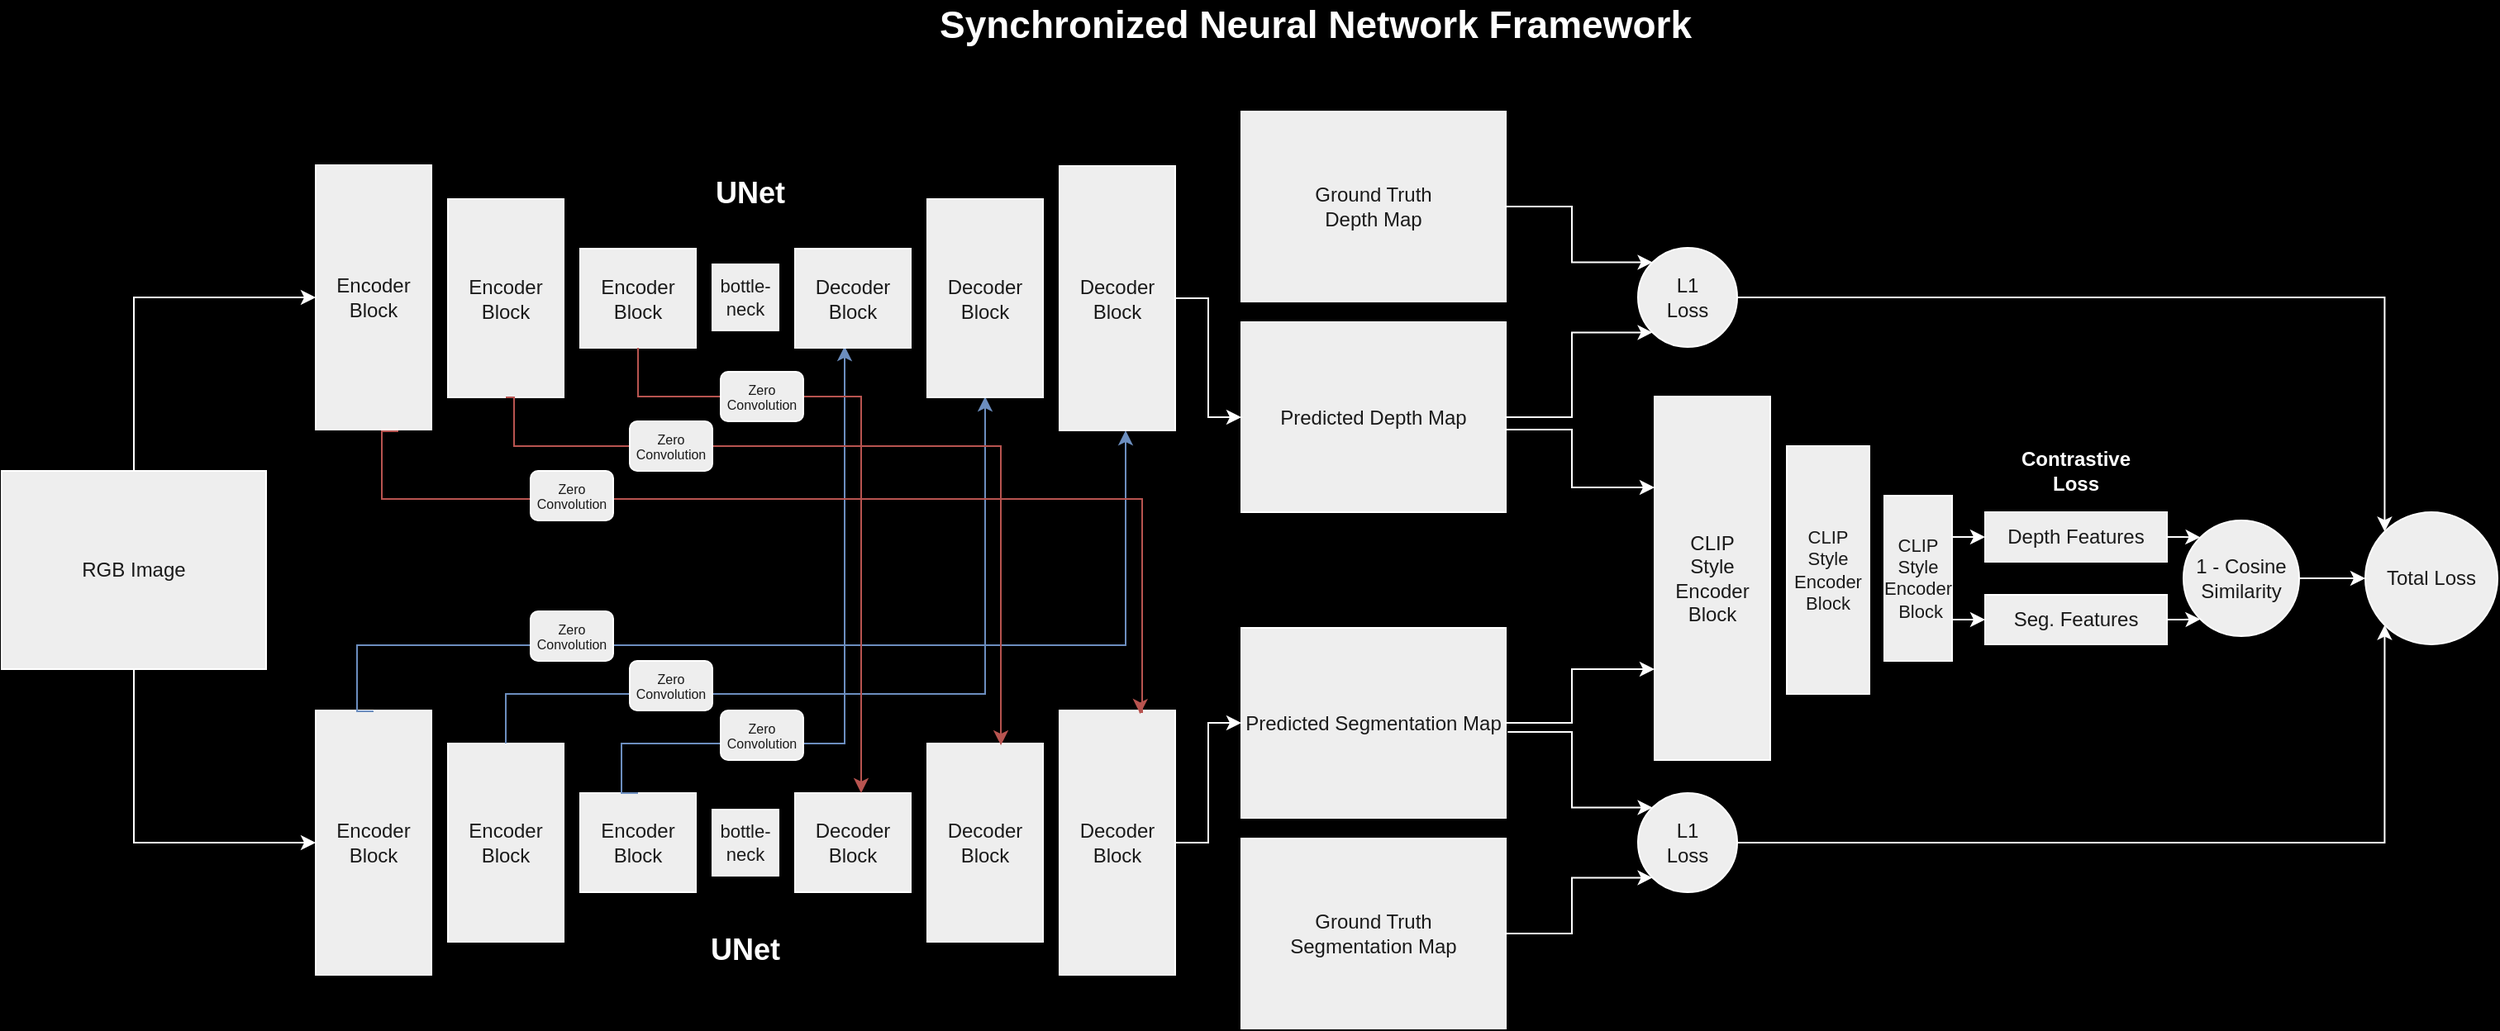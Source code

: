 <mxfile version="22.1.8" type="device">
  <diagram id="6a731a19-8d31-9384-78a2-239565b7b9f0" name="Page-1">
    <mxGraphModel dx="1690" dy="938" grid="0" gridSize="10" guides="1" tooltips="1" connect="1" arrows="1" fold="1" page="1" pageScale="1" pageWidth="1169" pageHeight="827" background="#000000" math="0" shadow="0">
      <root>
        <mxCell id="0" />
        <mxCell id="1" parent="0" />
        <mxCell id="koA_t-t6lnPqUF0BLal_-56" value="RGB Image" style="rounded=0;whiteSpace=wrap;html=1;labelBackgroundColor=none;fillColor=#EEEEEE;strokeColor=#FFFFFF;fontColor=#1A1A1A;" parent="1" vertex="1">
          <mxGeometry x="130" y="405" width="160" height="120" as="geometry" />
        </mxCell>
        <mxCell id="koA_t-t6lnPqUF0BLal_-70" value="&lt;div&gt;Encoder&lt;/div&gt;&lt;div&gt;Block&lt;br&gt;&lt;/div&gt;" style="rounded=0;whiteSpace=wrap;html=1;labelBackgroundColor=none;fillColor=#EEEEEE;strokeColor=#FFFFFF;fontColor=#1A1A1A;" parent="1" vertex="1">
          <mxGeometry x="320" y="550" width="70" height="160" as="geometry" />
        </mxCell>
        <mxCell id="koA_t-t6lnPqUF0BLal_-71" value="&lt;div&gt;Encoder&lt;/div&gt;&lt;div&gt;Block&lt;br&gt;&lt;/div&gt;" style="rounded=0;whiteSpace=wrap;html=1;labelBackgroundColor=none;fillColor=#EEEEEE;strokeColor=#FFFFFF;fontColor=#1A1A1A;" parent="1" vertex="1">
          <mxGeometry x="400" y="570" width="70" height="120" as="geometry" />
        </mxCell>
        <mxCell id="koA_t-t6lnPqUF0BLal_-72" value="&lt;div&gt;Encoder&lt;/div&gt;&lt;div&gt;Block&lt;br&gt;&lt;/div&gt;" style="rounded=0;whiteSpace=wrap;html=1;labelBackgroundColor=none;fillColor=#EEEEEE;strokeColor=#FFFFFF;fontColor=#1A1A1A;" parent="1" vertex="1">
          <mxGeometry x="480" y="600" width="70" height="60" as="geometry" />
        </mxCell>
        <mxCell id="koA_t-t6lnPqUF0BLal_-73" value="&lt;div&gt;Decoder&lt;/div&gt;&lt;div&gt;Block&lt;br&gt;&lt;/div&gt;" style="rounded=0;whiteSpace=wrap;html=1;direction=west;labelBackgroundColor=none;fillColor=#EEEEEE;strokeColor=#FFFFFF;fontColor=#1A1A1A;" parent="1" vertex="1">
          <mxGeometry x="770" y="550" width="70" height="160" as="geometry" />
        </mxCell>
        <mxCell id="koA_t-t6lnPqUF0BLal_-74" value="&lt;div&gt;Decoder&lt;/div&gt;&lt;div&gt;Block&lt;br&gt;&lt;/div&gt;" style="rounded=0;whiteSpace=wrap;html=1;direction=west;labelBackgroundColor=none;fillColor=#EEEEEE;strokeColor=#FFFFFF;fontColor=#1A1A1A;" parent="1" vertex="1">
          <mxGeometry x="690" y="570" width="70" height="120" as="geometry" />
        </mxCell>
        <mxCell id="koA_t-t6lnPqUF0BLal_-75" value="&lt;div&gt;Decoder&lt;/div&gt;&lt;div&gt;Block&lt;br&gt;&lt;/div&gt;" style="rounded=0;whiteSpace=wrap;html=1;direction=west;labelBackgroundColor=none;fillColor=#EEEEEE;strokeColor=#FFFFFF;fontColor=#1A1A1A;" parent="1" vertex="1">
          <mxGeometry x="610" y="600" width="70" height="60" as="geometry" />
        </mxCell>
        <mxCell id="koA_t-t6lnPqUF0BLal_-76" value="&lt;div style=&quot;font-size: 11px;&quot;&gt;&lt;font style=&quot;font-size: 11px;&quot;&gt;bottle-&lt;/font&gt;&lt;/div&gt;&lt;div style=&quot;font-size: 11px;&quot;&gt;&lt;font style=&quot;font-size: 11px;&quot;&gt;neck&lt;font style=&quot;font-size: 11px;&quot;&gt;&lt;br&gt;&lt;/font&gt;&lt;/font&gt;&lt;/div&gt;" style="rounded=0;whiteSpace=wrap;html=1;labelBackgroundColor=none;fillColor=#EEEEEE;strokeColor=#FFFFFF;fontColor=#1A1A1A;" parent="1" vertex="1">
          <mxGeometry x="560" y="610" width="40" height="40" as="geometry" />
        </mxCell>
        <mxCell id="koA_t-t6lnPqUF0BLal_-78" value="" style="endArrow=classic;html=1;rounded=0;edgeStyle=orthogonalEdgeStyle;entryX=0.5;entryY=0;entryDx=0;entryDy=0;exitX=0.5;exitY=0;exitDx=0;exitDy=0;labelBackgroundColor=none;strokeColor=#6c8ebf;fontColor=default;fillColor=#dae8fc;" parent="1" source="koA_t-t6lnPqUF0BLal_-71" edge="1">
          <mxGeometry width="50" height="50" relative="1" as="geometry">
            <mxPoint x="470" y="474.5" as="sourcePoint" />
            <mxPoint x="725" y="360" as="targetPoint" />
            <Array as="points">
              <mxPoint x="435" y="540" />
              <mxPoint x="725" y="540" />
            </Array>
          </mxGeometry>
        </mxCell>
        <mxCell id="koA_t-t6lnPqUF0BLal_-82" value="" style="endArrow=classic;html=1;rounded=0;edgeStyle=orthogonalEdgeStyle;exitX=0.5;exitY=0;exitDx=0;exitDy=0;labelBackgroundColor=none;strokeColor=#6c8ebf;fontColor=default;fillColor=#dae8fc;" parent="1" source="koA_t-t6lnPqUF0BLal_-72" edge="1">
          <mxGeometry width="50" height="50" relative="1" as="geometry">
            <mxPoint x="520" y="500" as="sourcePoint" />
            <mxPoint x="640" y="329.5" as="targetPoint" />
            <Array as="points">
              <mxPoint x="505" y="600" />
              <mxPoint x="505" y="570" />
              <mxPoint x="640" y="570" />
            </Array>
          </mxGeometry>
        </mxCell>
        <mxCell id="koA_t-t6lnPqUF0BLal_-83" value="" style="endArrow=classic;html=1;rounded=0;edgeStyle=orthogonalEdgeStyle;exitX=0.5;exitY=0;exitDx=0;exitDy=0;labelBackgroundColor=none;strokeColor=#6c8ebf;fontColor=default;fillColor=#dae8fc;" parent="1" edge="1">
          <mxGeometry width="50" height="50" relative="1" as="geometry">
            <mxPoint x="355" y="550.5" as="sourcePoint" />
            <mxPoint x="810" y="380.5" as="targetPoint" />
            <Array as="points">
              <mxPoint x="345" y="550.5" />
              <mxPoint x="345" y="510.5" />
              <mxPoint x="810" y="510.5" />
            </Array>
          </mxGeometry>
        </mxCell>
        <mxCell id="koA_t-t6lnPqUF0BLal_-88" value="&lt;div&gt;Encoder&lt;/div&gt;&lt;div&gt;Block&lt;br&gt;&lt;/div&gt;" style="rounded=0;whiteSpace=wrap;html=1;flipV=1;labelBackgroundColor=none;fillColor=#EEEEEE;strokeColor=#FFFFFF;fontColor=#1A1A1A;" parent="1" vertex="1">
          <mxGeometry x="320" y="220" width="70" height="160" as="geometry" />
        </mxCell>
        <mxCell id="koA_t-t6lnPqUF0BLal_-89" value="&lt;div&gt;Encoder&lt;/div&gt;&lt;div&gt;Block&lt;br&gt;&lt;/div&gt;" style="rounded=0;whiteSpace=wrap;html=1;flipV=1;labelBackgroundColor=none;fillColor=#EEEEEE;strokeColor=#FFFFFF;fontColor=#1A1A1A;" parent="1" vertex="1">
          <mxGeometry x="400" y="240.5" width="70" height="120" as="geometry" />
        </mxCell>
        <mxCell id="koA_t-t6lnPqUF0BLal_-90" value="&lt;div&gt;Encoder&lt;/div&gt;&lt;div&gt;Block&lt;br&gt;&lt;/div&gt;" style="rounded=0;whiteSpace=wrap;html=1;flipV=1;labelBackgroundColor=none;fillColor=#EEEEEE;strokeColor=#FFFFFF;fontColor=#1A1A1A;" parent="1" vertex="1">
          <mxGeometry x="480" y="270.5" width="70" height="60" as="geometry" />
        </mxCell>
        <mxCell id="koA_t-t6lnPqUF0BLal_-91" value="&lt;div&gt;Decoder&lt;/div&gt;&lt;div&gt;Block&lt;br&gt;&lt;/div&gt;" style="rounded=0;whiteSpace=wrap;html=1;direction=west;flipV=1;labelBackgroundColor=none;fillColor=#EEEEEE;strokeColor=#FFFFFF;fontColor=#1A1A1A;" parent="1" vertex="1">
          <mxGeometry x="770" y="220.5" width="70" height="160" as="geometry" />
        </mxCell>
        <mxCell id="koA_t-t6lnPqUF0BLal_-92" value="&lt;div&gt;Decoder&lt;/div&gt;&lt;div&gt;Block&lt;br&gt;&lt;/div&gt;" style="rounded=0;whiteSpace=wrap;html=1;direction=west;flipV=1;labelBackgroundColor=none;fillColor=#EEEEEE;strokeColor=#FFFFFF;fontColor=#1A1A1A;" parent="1" vertex="1">
          <mxGeometry x="690" y="240.5" width="70" height="120" as="geometry" />
        </mxCell>
        <mxCell id="koA_t-t6lnPqUF0BLal_-93" value="&lt;div&gt;Decoder&lt;/div&gt;&lt;div&gt;Block&lt;br&gt;&lt;/div&gt;" style="rounded=0;whiteSpace=wrap;html=1;direction=west;flipV=1;labelBackgroundColor=none;fillColor=#EEEEEE;strokeColor=#FFFFFF;fontColor=#1A1A1A;" parent="1" vertex="1">
          <mxGeometry x="610" y="270.5" width="70" height="60" as="geometry" />
        </mxCell>
        <mxCell id="koA_t-t6lnPqUF0BLal_-94" value="&lt;div style=&quot;font-size: 11px;&quot;&gt;&lt;font style=&quot;font-size: 11px;&quot;&gt;bottle-&lt;/font&gt;&lt;/div&gt;&lt;div style=&quot;font-size: 11px;&quot;&gt;&lt;font style=&quot;font-size: 11px;&quot;&gt;neck&lt;font style=&quot;font-size: 11px;&quot;&gt;&lt;br&gt;&lt;/font&gt;&lt;/font&gt;&lt;/div&gt;" style="rounded=0;whiteSpace=wrap;html=1;flipV=1;labelBackgroundColor=none;fillColor=#EEEEEE;strokeColor=#FFFFFF;fontColor=#1A1A1A;" parent="1" vertex="1">
          <mxGeometry x="560" y="280" width="40" height="40" as="geometry" />
        </mxCell>
        <mxCell id="koA_t-t6lnPqUF0BLal_-95" value="" style="endArrow=classic;html=1;rounded=0;edgeStyle=orthogonalEdgeStyle;entryX=0.364;entryY=0.991;entryDx=0;entryDy=0;strokeColor=#b85450;exitX=0.5;exitY=1;exitDx=0;exitDy=0;entryPerimeter=0;labelBackgroundColor=none;fontColor=default;fillColor=#f8cecc;" parent="1" source="koA_t-t6lnPqUF0BLal_-89" target="koA_t-t6lnPqUF0BLal_-74" edge="1">
          <mxGeometry width="50" height="50" relative="1" as="geometry">
            <mxPoint x="440" y="345" as="sourcePoint" />
            <mxPoint x="730" y="554.5" as="targetPoint" />
            <Array as="points">
              <mxPoint x="440" y="361" />
              <mxPoint x="440" y="390" />
              <mxPoint x="735" y="390" />
            </Array>
          </mxGeometry>
        </mxCell>
        <mxCell id="koA_t-t6lnPqUF0BLal_-96" value="" style="endArrow=classic;html=1;rounded=0;edgeStyle=orthogonalEdgeStyle;strokeColor=#b85450;exitX=0.5;exitY=1;exitDx=0;exitDy=0;labelBackgroundColor=none;fontColor=default;fillColor=#f8cecc;" parent="1" source="koA_t-t6lnPqUF0BLal_-90" edge="1">
          <mxGeometry width="50" height="50" relative="1" as="geometry">
            <mxPoint x="540" y="330" as="sourcePoint" />
            <mxPoint x="650" y="600" as="targetPoint" />
            <Array as="points">
              <mxPoint x="515" y="360" />
              <mxPoint x="650" y="360" />
              <mxPoint x="650" y="600" />
            </Array>
          </mxGeometry>
        </mxCell>
        <mxCell id="koA_t-t6lnPqUF0BLal_-97" value="" style="endArrow=classic;html=1;rounded=0;edgeStyle=orthogonalEdgeStyle;strokeColor=#b85450;entryX=0.303;entryY=0.987;entryDx=0;entryDy=0;entryPerimeter=0;labelBackgroundColor=none;fontColor=default;fillColor=#f8cecc;" parent="1" target="koA_t-t6lnPqUF0BLal_-73" edge="1">
          <mxGeometry width="50" height="50" relative="1" as="geometry">
            <mxPoint x="370" y="381" as="sourcePoint" />
            <mxPoint x="805" y="550.5" as="targetPoint" />
            <Array as="points">
              <mxPoint x="360" y="381" />
              <mxPoint x="360" y="422" />
              <mxPoint x="820" y="422" />
              <mxPoint x="820" y="551" />
              <mxPoint x="819" y="551" />
            </Array>
          </mxGeometry>
        </mxCell>
        <mxCell id="koA_t-t6lnPqUF0BLal_-99" value="Predicted Depth Map" style="rounded=0;whiteSpace=wrap;html=1;labelBackgroundColor=none;fillColor=#EEEEEE;strokeColor=#FFFFFF;fontColor=#1A1A1A;" parent="1" vertex="1">
          <mxGeometry x="880" y="315" width="160" height="115" as="geometry" />
        </mxCell>
        <mxCell id="koA_t-t6lnPqUF0BLal_-100" value="Predicted Segmentation Map" style="rounded=0;whiteSpace=wrap;html=1;labelBackgroundColor=none;fillColor=#EEEEEE;strokeColor=#FFFFFF;fontColor=#1A1A1A;" parent="1" vertex="1">
          <mxGeometry x="880" y="500" width="160" height="115" as="geometry" />
        </mxCell>
        <mxCell id="koA_t-t6lnPqUF0BLal_-101" value="&lt;div&gt;Ground Truth &lt;br&gt;&lt;/div&gt;&lt;div&gt;Depth Map&lt;br&gt;&lt;/div&gt;" style="rounded=0;whiteSpace=wrap;html=1;labelBackgroundColor=none;fillColor=#EEEEEE;strokeColor=#FFFFFF;fontColor=#1A1A1A;" parent="1" vertex="1">
          <mxGeometry x="880" y="187.5" width="160" height="115" as="geometry" />
        </mxCell>
        <mxCell id="koA_t-t6lnPqUF0BLal_-102" value="&lt;div&gt;Ground Truth &lt;br&gt;&lt;/div&gt;&lt;div&gt;Segmentation Map&lt;br&gt;&lt;/div&gt;" style="rounded=0;whiteSpace=wrap;html=1;labelBackgroundColor=none;fillColor=#EEEEEE;strokeColor=#FFFFFF;fontColor=#1A1A1A;" parent="1" vertex="1">
          <mxGeometry x="880" y="627.5" width="160" height="115" as="geometry" />
        </mxCell>
        <mxCell id="koA_t-t6lnPqUF0BLal_-103" value="&lt;div&gt;CLIP&lt;/div&gt;&lt;div&gt;Style&lt;/div&gt;&lt;div&gt;Encoder Block&lt;br&gt;&lt;/div&gt;" style="rounded=0;whiteSpace=wrap;html=1;flipV=1;labelBackgroundColor=none;fillColor=#EEEEEE;strokeColor=#FFFFFF;fontColor=#1A1A1A;" parent="1" vertex="1">
          <mxGeometry x="1130" y="360" width="70" height="220" as="geometry" />
        </mxCell>
        <mxCell id="koA_t-t6lnPqUF0BLal_-104" value="&lt;div style=&quot;font-size: 11px;&quot;&gt;&lt;font style=&quot;font-size: 11px;&quot;&gt;CLIP&lt;/font&gt;&lt;/div&gt;&lt;div style=&quot;font-size: 11px;&quot;&gt;&lt;font style=&quot;font-size: 11px;&quot;&gt;Style&lt;/font&gt;&lt;/div&gt;&lt;div style=&quot;font-size: 11px;&quot;&gt;&lt;font style=&quot;font-size: 11px;&quot;&gt;Encoder Block&lt;br&gt;&lt;/font&gt;&lt;/div&gt;" style="rounded=0;whiteSpace=wrap;html=1;flipV=1;labelBackgroundColor=none;fillColor=#EEEEEE;strokeColor=#FFFFFF;fontColor=#1A1A1A;" parent="1" vertex="1">
          <mxGeometry x="1210" y="390" width="50" height="150" as="geometry" />
        </mxCell>
        <mxCell id="koA_t-t6lnPqUF0BLal_-105" value="&lt;div style=&quot;font-size: 11px;&quot;&gt;&lt;font style=&quot;font-size: 11px;&quot;&gt;CLIP&lt;/font&gt;&lt;/div&gt;&lt;div style=&quot;font-size: 11px;&quot;&gt;&lt;font style=&quot;font-size: 11px;&quot;&gt;Style&lt;/font&gt;&lt;/div&gt;&lt;div style=&quot;font-size: 11px;&quot;&gt;&lt;font style=&quot;font-size: 11px;&quot;&gt;Encoder&lt;br&gt;&lt;/font&gt;&lt;/div&gt;&lt;font style=&quot;font-size: 11px;&quot;&gt;&amp;nbsp;Block&lt;/font&gt;" style="rounded=0;whiteSpace=wrap;html=1;flipV=1;labelBackgroundColor=none;fillColor=#EEEEEE;strokeColor=#FFFFFF;fontColor=#1A1A1A;" parent="1" vertex="1">
          <mxGeometry x="1269" y="420" width="41" height="100" as="geometry" />
        </mxCell>
        <mxCell id="koA_t-t6lnPqUF0BLal_-109" value="&lt;div&gt;L1&lt;/div&gt;&lt;div&gt;Loss&lt;br&gt;&lt;/div&gt;" style="ellipse;whiteSpace=wrap;html=1;aspect=fixed;labelBackgroundColor=none;fillColor=#EEEEEE;strokeColor=#FFFFFF;fontColor=#1A1A1A;" parent="1" vertex="1">
          <mxGeometry x="1120" y="270" width="60" height="60" as="geometry" />
        </mxCell>
        <mxCell id="koA_t-t6lnPqUF0BLal_-110" value="&lt;div&gt;1 - Cosine&lt;/div&gt;&lt;div&gt;Similarity&lt;br&gt;&lt;/div&gt;" style="ellipse;whiteSpace=wrap;html=1;aspect=fixed;labelBackgroundColor=none;fillColor=#EEEEEE;strokeColor=#FFFFFF;fontColor=#1A1A1A;" parent="1" vertex="1">
          <mxGeometry x="1450" y="435" width="70" height="70" as="geometry" />
        </mxCell>
        <mxCell id="koA_t-t6lnPqUF0BLal_-113" value="&lt;p style=&quot;line-height: 60%; font-size: 11px;&quot;&gt;&lt;font style=&quot;font-size: 8px;&quot;&gt;Zero Convolution&lt;/font&gt;&lt;/p&gt;" style="rounded=1;whiteSpace=wrap;html=1;labelBackgroundColor=none;fillColor=#EEEEEE;strokeColor=#FFFFFF;fontColor=#1A1A1A;" parent="1" vertex="1">
          <mxGeometry x="565" y="345" width="50" height="30" as="geometry" />
        </mxCell>
        <mxCell id="koA_t-t6lnPqUF0BLal_-116" value="&lt;p style=&quot;line-height: 60%; font-size: 11px;&quot;&gt;&lt;font style=&quot;font-size: 8px;&quot;&gt;Zero Convolution&lt;/font&gt;&lt;/p&gt;" style="rounded=1;whiteSpace=wrap;html=1;labelBackgroundColor=none;fillColor=#EEEEEE;strokeColor=#FFFFFF;fontColor=#1A1A1A;" parent="1" vertex="1">
          <mxGeometry x="510" y="375" width="50" height="30" as="geometry" />
        </mxCell>
        <mxCell id="koA_t-t6lnPqUF0BLal_-117" value="&lt;p style=&quot;line-height: 60%; font-size: 11px;&quot;&gt;&lt;font style=&quot;font-size: 8px;&quot;&gt;Zero Convolution&lt;/font&gt;&lt;/p&gt;" style="rounded=1;whiteSpace=wrap;html=1;labelBackgroundColor=none;fillColor=#EEEEEE;strokeColor=#FFFFFF;fontColor=#1A1A1A;" parent="1" vertex="1">
          <mxGeometry x="450" y="405" width="50" height="30" as="geometry" />
        </mxCell>
        <mxCell id="koA_t-t6lnPqUF0BLal_-118" value="&lt;p style=&quot;line-height: 60%; font-size: 11px;&quot;&gt;&lt;font style=&quot;font-size: 8px;&quot;&gt;Zero Convolution&lt;/font&gt;&lt;/p&gt;" style="rounded=1;whiteSpace=wrap;html=1;labelBackgroundColor=none;fillColor=#EEEEEE;strokeColor=#FFFFFF;fontColor=#1A1A1A;" parent="1" vertex="1">
          <mxGeometry x="450" y="490" width="50" height="30" as="geometry" />
        </mxCell>
        <mxCell id="koA_t-t6lnPqUF0BLal_-119" value="&lt;p style=&quot;line-height: 60%; font-size: 11px;&quot;&gt;&lt;font style=&quot;font-size: 8px;&quot;&gt;Zero Convolution&lt;/font&gt;&lt;/p&gt;" style="rounded=1;whiteSpace=wrap;html=1;labelBackgroundColor=none;fillColor=#EEEEEE;strokeColor=#FFFFFF;fontColor=#1A1A1A;" parent="1" vertex="1">
          <mxGeometry x="565" y="550" width="50" height="30" as="geometry" />
        </mxCell>
        <mxCell id="koA_t-t6lnPqUF0BLal_-121" value="&lt;p style=&quot;line-height: 60%; font-size: 11px;&quot;&gt;&lt;font style=&quot;font-size: 8px;&quot;&gt;Zero Convolution&lt;/font&gt;&lt;/p&gt;" style="rounded=1;whiteSpace=wrap;html=1;labelBackgroundColor=none;fillColor=#EEEEEE;strokeColor=#FFFFFF;fontColor=#1A1A1A;" parent="1" vertex="1">
          <mxGeometry x="510" y="520" width="50" height="30" as="geometry" />
        </mxCell>
        <mxCell id="koA_t-t6lnPqUF0BLal_-124" value="" style="endArrow=classic;html=1;rounded=0;edgeStyle=orthogonalEdgeStyle;exitX=0.5;exitY=0;exitDx=0;exitDy=0;entryX=0;entryY=0.5;entryDx=0;entryDy=0;labelBackgroundColor=none;strokeColor=#FFFFFF;fontColor=default;" parent="1" source="koA_t-t6lnPqUF0BLal_-56" target="koA_t-t6lnPqUF0BLal_-88" edge="1">
          <mxGeometry width="50" height="50" relative="1" as="geometry">
            <mxPoint x="200" y="340" as="sourcePoint" />
            <mxPoint x="250" y="290" as="targetPoint" />
            <Array as="points">
              <mxPoint x="210" y="300" />
            </Array>
          </mxGeometry>
        </mxCell>
        <mxCell id="koA_t-t6lnPqUF0BLal_-125" value="" style="endArrow=classic;html=1;rounded=0;edgeStyle=orthogonalEdgeStyle;entryX=0;entryY=0.5;entryDx=0;entryDy=0;exitX=0.5;exitY=1;exitDx=0;exitDy=0;labelBackgroundColor=none;strokeColor=#FFFFFF;fontColor=default;" parent="1" source="koA_t-t6lnPqUF0BLal_-56" target="koA_t-t6lnPqUF0BLal_-70" edge="1">
          <mxGeometry width="50" height="50" relative="1" as="geometry">
            <mxPoint x="180" y="640" as="sourcePoint" />
            <mxPoint x="230" y="590" as="targetPoint" />
          </mxGeometry>
        </mxCell>
        <mxCell id="koA_t-t6lnPqUF0BLal_-126" value="" style="endArrow=classic;html=1;rounded=0;edgeStyle=orthogonalEdgeStyle;entryX=0;entryY=0.5;entryDx=0;entryDy=0;exitX=0;exitY=0.5;exitDx=0;exitDy=0;labelBackgroundColor=none;strokeColor=#FFFFFF;fontColor=default;" parent="1" source="koA_t-t6lnPqUF0BLal_-91" target="koA_t-t6lnPqUF0BLal_-99" edge="1">
          <mxGeometry width="50" height="50" relative="1" as="geometry">
            <mxPoint x="870" y="460.25" as="sourcePoint" />
            <mxPoint x="920" y="410.25" as="targetPoint" />
          </mxGeometry>
        </mxCell>
        <mxCell id="koA_t-t6lnPqUF0BLal_-128" value="" style="endArrow=classic;html=1;rounded=0;edgeStyle=orthogonalEdgeStyle;exitX=0;exitY=0.5;exitDx=0;exitDy=0;entryX=0;entryY=0.5;entryDx=0;entryDy=0;labelBackgroundColor=none;strokeColor=#FFFFFF;fontColor=default;" parent="1" source="koA_t-t6lnPqUF0BLal_-73" target="koA_t-t6lnPqUF0BLal_-100" edge="1">
          <mxGeometry width="50" height="50" relative="1" as="geometry">
            <mxPoint x="770" y="540" as="sourcePoint" />
            <mxPoint x="820" y="490" as="targetPoint" />
          </mxGeometry>
        </mxCell>
        <mxCell id="koA_t-t6lnPqUF0BLal_-129" value="&lt;div&gt;L1&lt;/div&gt;&lt;div&gt;Loss&lt;br&gt;&lt;/div&gt;" style="ellipse;whiteSpace=wrap;html=1;aspect=fixed;labelBackgroundColor=none;fillColor=#EEEEEE;strokeColor=#FFFFFF;fontColor=#1A1A1A;" parent="1" vertex="1">
          <mxGeometry x="1120" y="600" width="60" height="60" as="geometry" />
        </mxCell>
        <mxCell id="koA_t-t6lnPqUF0BLal_-130" value="" style="endArrow=classic;html=1;rounded=0;edgeStyle=orthogonalEdgeStyle;exitX=1.007;exitY=0.548;exitDx=0;exitDy=0;exitPerimeter=0;entryX=0;entryY=0;entryDx=0;entryDy=0;labelBackgroundColor=none;strokeColor=#FFFFFF;fontColor=default;" parent="1" source="koA_t-t6lnPqUF0BLal_-100" target="koA_t-t6lnPqUF0BLal_-129" edge="1">
          <mxGeometry width="50" height="50" relative="1" as="geometry">
            <mxPoint x="960" y="540" as="sourcePoint" />
            <mxPoint x="1010" y="490" as="targetPoint" />
          </mxGeometry>
        </mxCell>
        <mxCell id="koA_t-t6lnPqUF0BLal_-131" value="" style="endArrow=classic;html=1;rounded=0;edgeStyle=orthogonalEdgeStyle;exitX=1;exitY=0.5;exitDx=0;exitDy=0;entryX=0;entryY=1;entryDx=0;entryDy=0;labelBackgroundColor=none;strokeColor=#FFFFFF;fontColor=default;" parent="1" source="koA_t-t6lnPqUF0BLal_-102" target="koA_t-t6lnPqUF0BLal_-129" edge="1">
          <mxGeometry width="50" height="50" relative="1" as="geometry">
            <mxPoint x="960" y="540" as="sourcePoint" />
            <mxPoint x="1010" y="490" as="targetPoint" />
          </mxGeometry>
        </mxCell>
        <mxCell id="koA_t-t6lnPqUF0BLal_-132" value="" style="endArrow=classic;html=1;rounded=0;edgeStyle=orthogonalEdgeStyle;exitX=1;exitY=0.5;exitDx=0;exitDy=0;entryX=0;entryY=1;entryDx=0;entryDy=0;labelBackgroundColor=none;strokeColor=#FFFFFF;fontColor=default;" parent="1" source="koA_t-t6lnPqUF0BLal_-99" target="koA_t-t6lnPqUF0BLal_-109" edge="1">
          <mxGeometry width="50" height="50" relative="1" as="geometry">
            <mxPoint x="960" y="540" as="sourcePoint" />
            <mxPoint x="1010" y="490" as="targetPoint" />
          </mxGeometry>
        </mxCell>
        <mxCell id="koA_t-t6lnPqUF0BLal_-133" value="" style="endArrow=classic;html=1;rounded=0;edgeStyle=orthogonalEdgeStyle;exitX=1;exitY=0.5;exitDx=0;exitDy=0;entryX=0;entryY=0;entryDx=0;entryDy=0;labelBackgroundColor=none;strokeColor=#FFFFFF;fontColor=default;" parent="1" source="koA_t-t6lnPqUF0BLal_-101" target="koA_t-t6lnPqUF0BLal_-109" edge="1">
          <mxGeometry width="50" height="50" relative="1" as="geometry">
            <mxPoint x="960" y="540" as="sourcePoint" />
            <mxPoint x="1010" y="490" as="targetPoint" />
          </mxGeometry>
        </mxCell>
        <mxCell id="koA_t-t6lnPqUF0BLal_-135" value="" style="endArrow=classic;html=1;rounded=0;edgeStyle=orthogonalEdgeStyle;exitX=1;exitY=0.5;exitDx=0;exitDy=0;entryX=0;entryY=0.75;entryDx=0;entryDy=0;labelBackgroundColor=none;strokeColor=#FFFFFF;fontColor=default;" parent="1" source="koA_t-t6lnPqUF0BLal_-100" target="koA_t-t6lnPqUF0BLal_-103" edge="1">
          <mxGeometry width="50" height="50" relative="1" as="geometry">
            <mxPoint x="960" y="540" as="sourcePoint" />
            <mxPoint x="1010" y="490" as="targetPoint" />
            <Array as="points">
              <mxPoint x="1080" y="558" />
              <mxPoint x="1080" y="525" />
            </Array>
          </mxGeometry>
        </mxCell>
        <mxCell id="koA_t-t6lnPqUF0BLal_-136" value="" style="endArrow=classic;html=1;rounded=0;edgeStyle=orthogonalEdgeStyle;exitX=1;exitY=0.5;exitDx=0;exitDy=0;entryX=0;entryY=0.25;entryDx=0;entryDy=0;labelBackgroundColor=none;strokeColor=#FFFFFF;fontColor=default;" parent="1" source="koA_t-t6lnPqUF0BLal_-99" target="koA_t-t6lnPqUF0BLal_-103" edge="1">
          <mxGeometry width="50" height="50" relative="1" as="geometry">
            <mxPoint x="960" y="540" as="sourcePoint" />
            <mxPoint x="1010" y="490" as="targetPoint" />
            <Array as="points">
              <mxPoint x="1040" y="380" />
              <mxPoint x="1080" y="380" />
              <mxPoint x="1080" y="415" />
            </Array>
          </mxGeometry>
        </mxCell>
        <mxCell id="koA_t-t6lnPqUF0BLal_-137" value="Depth Features" style="rounded=0;whiteSpace=wrap;html=1;labelBackgroundColor=none;fillColor=#EEEEEE;strokeColor=#FFFFFF;fontColor=#1A1A1A;" parent="1" vertex="1">
          <mxGeometry x="1330" y="430" width="110" height="30" as="geometry" />
        </mxCell>
        <mxCell id="koA_t-t6lnPqUF0BLal_-138" value="Seg. Features" style="rounded=0;whiteSpace=wrap;html=1;labelBackgroundColor=none;fillColor=#EEEEEE;strokeColor=#FFFFFF;fontColor=#1A1A1A;" parent="1" vertex="1">
          <mxGeometry x="1330" y="480" width="110" height="30" as="geometry" />
        </mxCell>
        <mxCell id="koA_t-t6lnPqUF0BLal_-139" value="" style="endArrow=classic;html=1;rounded=0;edgeStyle=orthogonalEdgeStyle;exitX=1;exitY=0.25;exitDx=0;exitDy=0;entryX=0;entryY=0.5;entryDx=0;entryDy=0;labelBackgroundColor=none;strokeColor=#FFFFFF;fontColor=default;" parent="1" source="koA_t-t6lnPqUF0BLal_-105" target="koA_t-t6lnPqUF0BLal_-137" edge="1">
          <mxGeometry width="50" height="50" relative="1" as="geometry">
            <mxPoint x="1340" y="380" as="sourcePoint" />
            <mxPoint x="1390" y="330" as="targetPoint" />
          </mxGeometry>
        </mxCell>
        <mxCell id="koA_t-t6lnPqUF0BLal_-140" value="" style="endArrow=classic;html=1;rounded=0;edgeStyle=orthogonalEdgeStyle;entryX=0;entryY=0.5;entryDx=0;entryDy=0;exitX=1;exitY=0.75;exitDx=0;exitDy=0;labelBackgroundColor=none;strokeColor=#FFFFFF;fontColor=default;" parent="1" source="koA_t-t6lnPqUF0BLal_-105" target="koA_t-t6lnPqUF0BLal_-138" edge="1">
          <mxGeometry width="50" height="50" relative="1" as="geometry">
            <mxPoint x="1399.5" y="599.5" as="sourcePoint" />
            <mxPoint x="1449.5" y="549.5" as="targetPoint" />
          </mxGeometry>
        </mxCell>
        <mxCell id="koA_t-t6lnPqUF0BLal_-141" value="" style="endArrow=classic;html=1;rounded=0;edgeStyle=orthogonalEdgeStyle;exitX=1;exitY=0.5;exitDx=0;exitDy=0;entryX=0;entryY=0;entryDx=0;entryDy=0;labelBackgroundColor=none;strokeColor=#FFFFFF;fontColor=default;" parent="1" source="koA_t-t6lnPqUF0BLal_-137" target="koA_t-t6lnPqUF0BLal_-110" edge="1">
          <mxGeometry width="50" height="50" relative="1" as="geometry">
            <mxPoint x="1490" y="344.5" as="sourcePoint" />
            <mxPoint x="1480" y="445" as="targetPoint" />
          </mxGeometry>
        </mxCell>
        <mxCell id="koA_t-t6lnPqUF0BLal_-142" value="" style="endArrow=classic;html=1;rounded=0;edgeStyle=orthogonalEdgeStyle;exitX=1;exitY=0.5;exitDx=0;exitDy=0;entryX=0;entryY=1;entryDx=0;entryDy=0;labelBackgroundColor=none;strokeColor=#FFFFFF;fontColor=default;" parent="1" source="koA_t-t6lnPqUF0BLal_-138" target="koA_t-t6lnPqUF0BLal_-110" edge="1">
          <mxGeometry width="50" height="50" relative="1" as="geometry">
            <mxPoint x="1469.5" y="570" as="sourcePoint" />
            <mxPoint x="1519.5" y="520" as="targetPoint" />
          </mxGeometry>
        </mxCell>
        <mxCell id="koA_t-t6lnPqUF0BLal_-143" value="Total Loss" style="ellipse;whiteSpace=wrap;html=1;aspect=fixed;labelBackgroundColor=none;fillColor=#EEEEEE;strokeColor=#FFFFFF;fontColor=#1A1A1A;" parent="1" vertex="1">
          <mxGeometry x="1560" y="430" width="80" height="80" as="geometry" />
        </mxCell>
        <mxCell id="koA_t-t6lnPqUF0BLal_-144" value="" style="endArrow=classic;html=1;rounded=0;edgeStyle=orthogonalEdgeStyle;exitX=1;exitY=0.5;exitDx=0;exitDy=0;entryX=0;entryY=0;entryDx=0;entryDy=0;labelBackgroundColor=none;strokeColor=#FFFFFF;fontColor=default;" parent="1" source="koA_t-t6lnPqUF0BLal_-109" target="koA_t-t6lnPqUF0BLal_-143" edge="1">
          <mxGeometry width="50" height="50" relative="1" as="geometry">
            <mxPoint x="1390" y="540" as="sourcePoint" />
            <mxPoint x="1440" y="490" as="targetPoint" />
          </mxGeometry>
        </mxCell>
        <mxCell id="koA_t-t6lnPqUF0BLal_-145" value="" style="endArrow=classic;html=1;rounded=0;edgeStyle=orthogonalEdgeStyle;entryX=0;entryY=1;entryDx=0;entryDy=0;exitX=1;exitY=0.5;exitDx=0;exitDy=0;labelBackgroundColor=none;strokeColor=#FFFFFF;fontColor=default;" parent="1" source="koA_t-t6lnPqUF0BLal_-129" target="koA_t-t6lnPqUF0BLal_-143" edge="1">
          <mxGeometry width="50" height="50" relative="1" as="geometry">
            <mxPoint x="1450" y="640" as="sourcePoint" />
            <mxPoint x="1500" y="590" as="targetPoint" />
          </mxGeometry>
        </mxCell>
        <mxCell id="koA_t-t6lnPqUF0BLal_-146" value="" style="endArrow=classic;html=1;rounded=0;edgeStyle=orthogonalEdgeStyle;entryX=0;entryY=0.5;entryDx=0;entryDy=0;exitX=1;exitY=0.5;exitDx=0;exitDy=0;labelBackgroundColor=none;strokeColor=#FFFFFF;fontColor=default;" parent="1" source="koA_t-t6lnPqUF0BLal_-110" target="koA_t-t6lnPqUF0BLal_-143" edge="1">
          <mxGeometry width="50" height="50" relative="1" as="geometry">
            <mxPoint x="1450" y="582.25" as="sourcePoint" />
            <mxPoint x="1500" y="532.25" as="targetPoint" />
          </mxGeometry>
        </mxCell>
        <mxCell id="koA_t-t6lnPqUF0BLal_-147" value="&lt;font color=&quot;#ffffff&quot;&gt;&lt;b&gt;&lt;font style=&quot;font-size: 18px;&quot;&gt;UNet&lt;/font&gt;&lt;/b&gt;&lt;/font&gt;" style="text;html=1;strokeColor=none;fillColor=none;align=center;verticalAlign=middle;whiteSpace=wrap;rounded=0;labelBackgroundColor=none;fontColor=#1A1A1A;" parent="1" vertex="1">
          <mxGeometry x="550" y="680" width="60" height="30" as="geometry" />
        </mxCell>
        <mxCell id="koA_t-t6lnPqUF0BLal_-148" value="&lt;font color=&quot;#ffffff&quot;&gt;&lt;b&gt;&lt;font style=&quot;font-size: 18px;&quot;&gt;UNet&lt;/font&gt;&lt;/b&gt;&lt;/font&gt;" style="text;whiteSpace=wrap;html=1;labelBackgroundColor=none;fontColor=#1A1A1A;" parent="1" vertex="1">
          <mxGeometry x="560" y="220" width="80" height="50" as="geometry" />
        </mxCell>
        <mxCell id="koA_t-t6lnPqUF0BLal_-149" value="&lt;font color=&quot;#ffffff&quot;&gt;&lt;b&gt;Contrastive Loss&lt;br&gt;&lt;/b&gt;&lt;/font&gt;" style="text;html=1;strokeColor=none;fillColor=none;align=center;verticalAlign=middle;whiteSpace=wrap;rounded=0;labelBackgroundColor=none;fontColor=#1A1A1A;" parent="1" vertex="1">
          <mxGeometry x="1355" y="390" width="60" height="30" as="geometry" />
        </mxCell>
        <mxCell id="koA_t-t6lnPqUF0BLal_-151" value="&lt;font color=&quot;#ffffff&quot; style=&quot;font-size: 23px;&quot;&gt;&lt;b&gt;Synchronized Neural Network Framework&lt;/b&gt;&lt;/font&gt;&lt;font color=&quot;#ffffff&quot; style=&quot;font-size: 23px;&quot;&gt;&lt;b&gt;&lt;br&gt;&lt;/b&gt;&lt;/font&gt;" style="text;html=1;strokeColor=none;fillColor=none;align=center;verticalAlign=middle;whiteSpace=wrap;rounded=0;labelBackgroundColor=none;fontColor=#1A1A1A;" parent="1" vertex="1">
          <mxGeometry x="630" y="120" width="590" height="30" as="geometry" />
        </mxCell>
      </root>
    </mxGraphModel>
  </diagram>
</mxfile>
